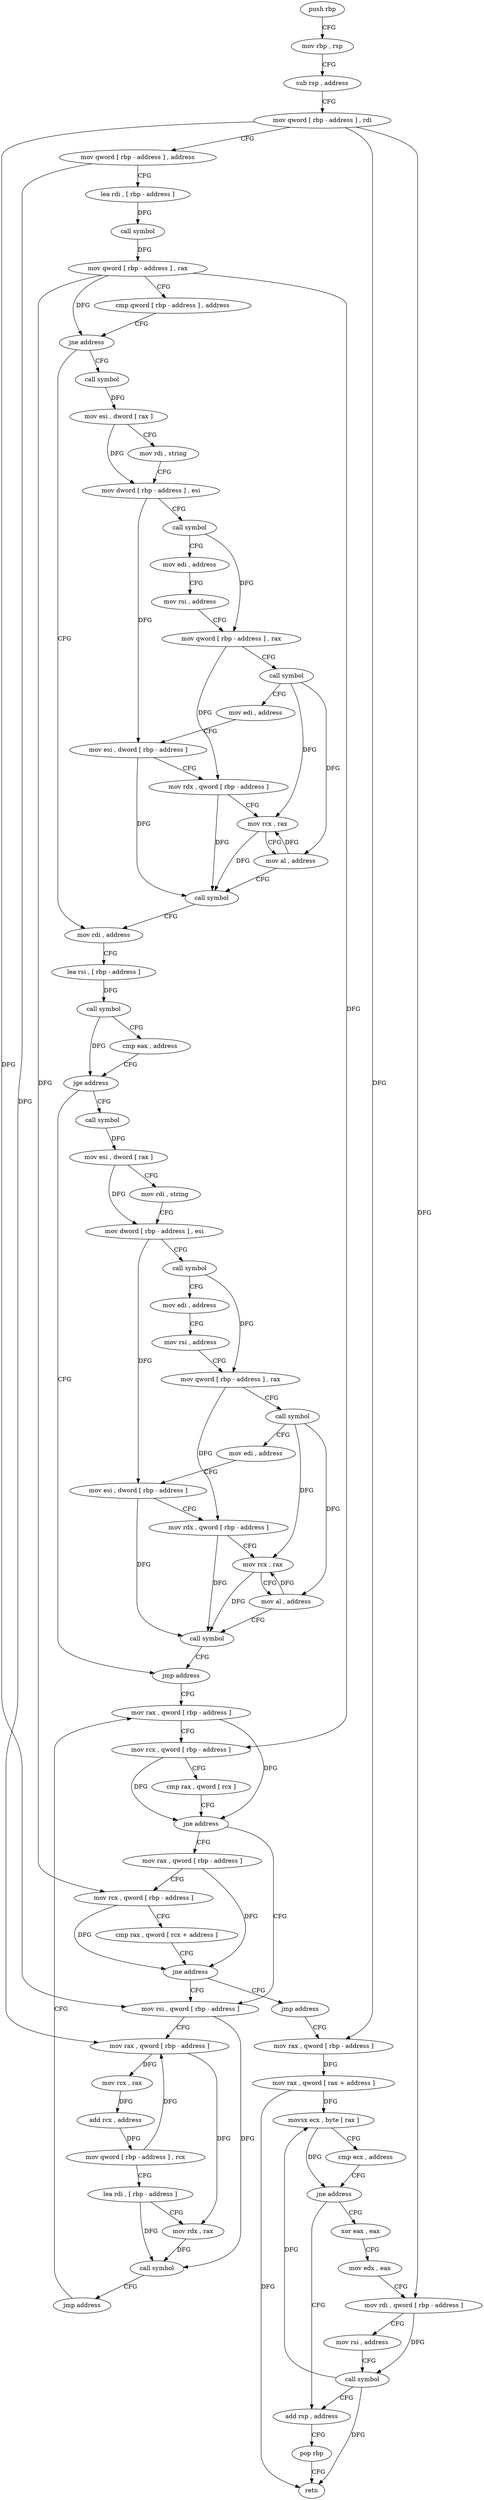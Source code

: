 digraph "func" {
"4202624" [label = "push rbp" ]
"4202625" [label = "mov rbp , rsp" ]
"4202628" [label = "sub rsp , address" ]
"4202635" [label = "mov qword [ rbp - address ] , rdi" ]
"4202639" [label = "mov qword [ rbp - address ] , address" ]
"4202647" [label = "lea rdi , [ rbp - address ]" ]
"4202651" [label = "call symbol" ]
"4202656" [label = "mov qword [ rbp - address ] , rax" ]
"4202660" [label = "cmp qword [ rbp - address ] , address" ]
"4202665" [label = "jne address" ]
"4202754" [label = "mov rdi , address" ]
"4202671" [label = "call symbol" ]
"4202764" [label = "lea rsi , [ rbp - address ]" ]
"4202771" [label = "call symbol" ]
"4202776" [label = "cmp eax , address" ]
"4202779" [label = "jge address" ]
"4202868" [label = "jmp address" ]
"4202785" [label = "call symbol" ]
"4202676" [label = "mov esi , dword [ rax ]" ]
"4202678" [label = "mov rdi , string" ]
"4202688" [label = "mov dword [ rbp - address ] , esi" ]
"4202694" [label = "call symbol" ]
"4202699" [label = "mov edi , address" ]
"4202704" [label = "mov rsi , address" ]
"4202714" [label = "mov qword [ rbp - address ] , rax" ]
"4202721" [label = "call symbol" ]
"4202726" [label = "mov edi , address" ]
"4202731" [label = "mov esi , dword [ rbp - address ]" ]
"4202737" [label = "mov rdx , qword [ rbp - address ]" ]
"4202744" [label = "mov rcx , rax" ]
"4202747" [label = "mov al , address" ]
"4202749" [label = "call symbol" ]
"4202873" [label = "mov rax , qword [ rbp - address ]" ]
"4202790" [label = "mov esi , dword [ rax ]" ]
"4202792" [label = "mov rdi , string" ]
"4202802" [label = "mov dword [ rbp - address ] , esi" ]
"4202808" [label = "call symbol" ]
"4202813" [label = "mov edi , address" ]
"4202818" [label = "mov rsi , address" ]
"4202828" [label = "mov qword [ rbp - address ] , rax" ]
"4202835" [label = "call symbol" ]
"4202840" [label = "mov edi , address" ]
"4202845" [label = "mov esi , dword [ rbp - address ]" ]
"4202851" [label = "mov rdx , qword [ rbp - address ]" ]
"4202858" [label = "mov rcx , rax" ]
"4202861" [label = "mov al , address" ]
"4202863" [label = "call symbol" ]
"4202880" [label = "mov rcx , qword [ rbp - address ]" ]
"4202884" [label = "cmp rax , qword [ rcx ]" ]
"4202887" [label = "jne address" ]
"4202919" [label = "mov rsi , qword [ rbp - address ]" ]
"4202893" [label = "mov rax , qword [ rbp - address ]" ]
"4202923" [label = "mov rax , qword [ rbp - address ]" ]
"4202927" [label = "mov rcx , rax" ]
"4202930" [label = "add rcx , address" ]
"4202937" [label = "mov qword [ rbp - address ] , rcx" ]
"4202941" [label = "lea rdi , [ rbp - address ]" ]
"4202948" [label = "mov rdx , rax" ]
"4202951" [label = "call symbol" ]
"4202956" [label = "jmp address" ]
"4202900" [label = "mov rcx , qword [ rbp - address ]" ]
"4202904" [label = "cmp rax , qword [ rcx + address ]" ]
"4202908" [label = "jne address" ]
"4202914" [label = "jmp address" ]
"4202961" [label = "mov rax , qword [ rbp - address ]" ]
"4202965" [label = "mov rax , qword [ rax + address ]" ]
"4202969" [label = "movsx ecx , byte [ rax ]" ]
"4202972" [label = "cmp ecx , address" ]
"4202975" [label = "jne address" ]
"4203004" [label = "add rsp , address" ]
"4202981" [label = "xor eax , eax" ]
"4203011" [label = "pop rbp" ]
"4203012" [label = "retn" ]
"4202983" [label = "mov edx , eax" ]
"4202985" [label = "mov rdi , qword [ rbp - address ]" ]
"4202989" [label = "mov rsi , address" ]
"4202999" [label = "call symbol" ]
"4202624" -> "4202625" [ label = "CFG" ]
"4202625" -> "4202628" [ label = "CFG" ]
"4202628" -> "4202635" [ label = "CFG" ]
"4202635" -> "4202639" [ label = "CFG" ]
"4202635" -> "4202919" [ label = "DFG" ]
"4202635" -> "4202961" [ label = "DFG" ]
"4202635" -> "4202985" [ label = "DFG" ]
"4202639" -> "4202647" [ label = "CFG" ]
"4202639" -> "4202923" [ label = "DFG" ]
"4202647" -> "4202651" [ label = "DFG" ]
"4202651" -> "4202656" [ label = "DFG" ]
"4202656" -> "4202660" [ label = "CFG" ]
"4202656" -> "4202665" [ label = "DFG" ]
"4202656" -> "4202880" [ label = "DFG" ]
"4202656" -> "4202900" [ label = "DFG" ]
"4202660" -> "4202665" [ label = "CFG" ]
"4202665" -> "4202754" [ label = "CFG" ]
"4202665" -> "4202671" [ label = "CFG" ]
"4202754" -> "4202764" [ label = "CFG" ]
"4202671" -> "4202676" [ label = "DFG" ]
"4202764" -> "4202771" [ label = "DFG" ]
"4202771" -> "4202776" [ label = "CFG" ]
"4202771" -> "4202779" [ label = "DFG" ]
"4202776" -> "4202779" [ label = "CFG" ]
"4202779" -> "4202868" [ label = "CFG" ]
"4202779" -> "4202785" [ label = "CFG" ]
"4202868" -> "4202873" [ label = "CFG" ]
"4202785" -> "4202790" [ label = "DFG" ]
"4202676" -> "4202678" [ label = "CFG" ]
"4202676" -> "4202688" [ label = "DFG" ]
"4202678" -> "4202688" [ label = "CFG" ]
"4202688" -> "4202694" [ label = "CFG" ]
"4202688" -> "4202731" [ label = "DFG" ]
"4202694" -> "4202699" [ label = "CFG" ]
"4202694" -> "4202714" [ label = "DFG" ]
"4202699" -> "4202704" [ label = "CFG" ]
"4202704" -> "4202714" [ label = "CFG" ]
"4202714" -> "4202721" [ label = "CFG" ]
"4202714" -> "4202737" [ label = "DFG" ]
"4202721" -> "4202726" [ label = "CFG" ]
"4202721" -> "4202744" [ label = "DFG" ]
"4202721" -> "4202747" [ label = "DFG" ]
"4202726" -> "4202731" [ label = "CFG" ]
"4202731" -> "4202737" [ label = "CFG" ]
"4202731" -> "4202749" [ label = "DFG" ]
"4202737" -> "4202744" [ label = "CFG" ]
"4202737" -> "4202749" [ label = "DFG" ]
"4202744" -> "4202747" [ label = "CFG" ]
"4202744" -> "4202749" [ label = "DFG" ]
"4202747" -> "4202749" [ label = "CFG" ]
"4202747" -> "4202744" [ label = "DFG" ]
"4202749" -> "4202754" [ label = "CFG" ]
"4202873" -> "4202880" [ label = "CFG" ]
"4202873" -> "4202887" [ label = "DFG" ]
"4202790" -> "4202792" [ label = "CFG" ]
"4202790" -> "4202802" [ label = "DFG" ]
"4202792" -> "4202802" [ label = "CFG" ]
"4202802" -> "4202808" [ label = "CFG" ]
"4202802" -> "4202845" [ label = "DFG" ]
"4202808" -> "4202813" [ label = "CFG" ]
"4202808" -> "4202828" [ label = "DFG" ]
"4202813" -> "4202818" [ label = "CFG" ]
"4202818" -> "4202828" [ label = "CFG" ]
"4202828" -> "4202835" [ label = "CFG" ]
"4202828" -> "4202851" [ label = "DFG" ]
"4202835" -> "4202840" [ label = "CFG" ]
"4202835" -> "4202858" [ label = "DFG" ]
"4202835" -> "4202861" [ label = "DFG" ]
"4202840" -> "4202845" [ label = "CFG" ]
"4202845" -> "4202851" [ label = "CFG" ]
"4202845" -> "4202863" [ label = "DFG" ]
"4202851" -> "4202858" [ label = "CFG" ]
"4202851" -> "4202863" [ label = "DFG" ]
"4202858" -> "4202861" [ label = "CFG" ]
"4202858" -> "4202863" [ label = "DFG" ]
"4202861" -> "4202863" [ label = "CFG" ]
"4202861" -> "4202858" [ label = "DFG" ]
"4202863" -> "4202868" [ label = "CFG" ]
"4202880" -> "4202884" [ label = "CFG" ]
"4202880" -> "4202887" [ label = "DFG" ]
"4202884" -> "4202887" [ label = "CFG" ]
"4202887" -> "4202919" [ label = "CFG" ]
"4202887" -> "4202893" [ label = "CFG" ]
"4202919" -> "4202923" [ label = "CFG" ]
"4202919" -> "4202951" [ label = "DFG" ]
"4202893" -> "4202900" [ label = "CFG" ]
"4202893" -> "4202908" [ label = "DFG" ]
"4202923" -> "4202927" [ label = "DFG" ]
"4202923" -> "4202948" [ label = "DFG" ]
"4202927" -> "4202930" [ label = "DFG" ]
"4202930" -> "4202937" [ label = "DFG" ]
"4202937" -> "4202941" [ label = "CFG" ]
"4202937" -> "4202923" [ label = "DFG" ]
"4202941" -> "4202948" [ label = "CFG" ]
"4202941" -> "4202951" [ label = "DFG" ]
"4202948" -> "4202951" [ label = "DFG" ]
"4202951" -> "4202956" [ label = "CFG" ]
"4202956" -> "4202873" [ label = "CFG" ]
"4202900" -> "4202904" [ label = "CFG" ]
"4202900" -> "4202908" [ label = "DFG" ]
"4202904" -> "4202908" [ label = "CFG" ]
"4202908" -> "4202919" [ label = "CFG" ]
"4202908" -> "4202914" [ label = "CFG" ]
"4202914" -> "4202961" [ label = "CFG" ]
"4202961" -> "4202965" [ label = "DFG" ]
"4202965" -> "4202969" [ label = "DFG" ]
"4202965" -> "4203012" [ label = "DFG" ]
"4202969" -> "4202972" [ label = "CFG" ]
"4202969" -> "4202975" [ label = "DFG" ]
"4202972" -> "4202975" [ label = "CFG" ]
"4202975" -> "4203004" [ label = "CFG" ]
"4202975" -> "4202981" [ label = "CFG" ]
"4203004" -> "4203011" [ label = "CFG" ]
"4202981" -> "4202983" [ label = "CFG" ]
"4203011" -> "4203012" [ label = "CFG" ]
"4202983" -> "4202985" [ label = "CFG" ]
"4202985" -> "4202989" [ label = "CFG" ]
"4202985" -> "4202999" [ label = "DFG" ]
"4202989" -> "4202999" [ label = "CFG" ]
"4202999" -> "4203004" [ label = "CFG" ]
"4202999" -> "4202969" [ label = "DFG" ]
"4202999" -> "4203012" [ label = "DFG" ]
}
